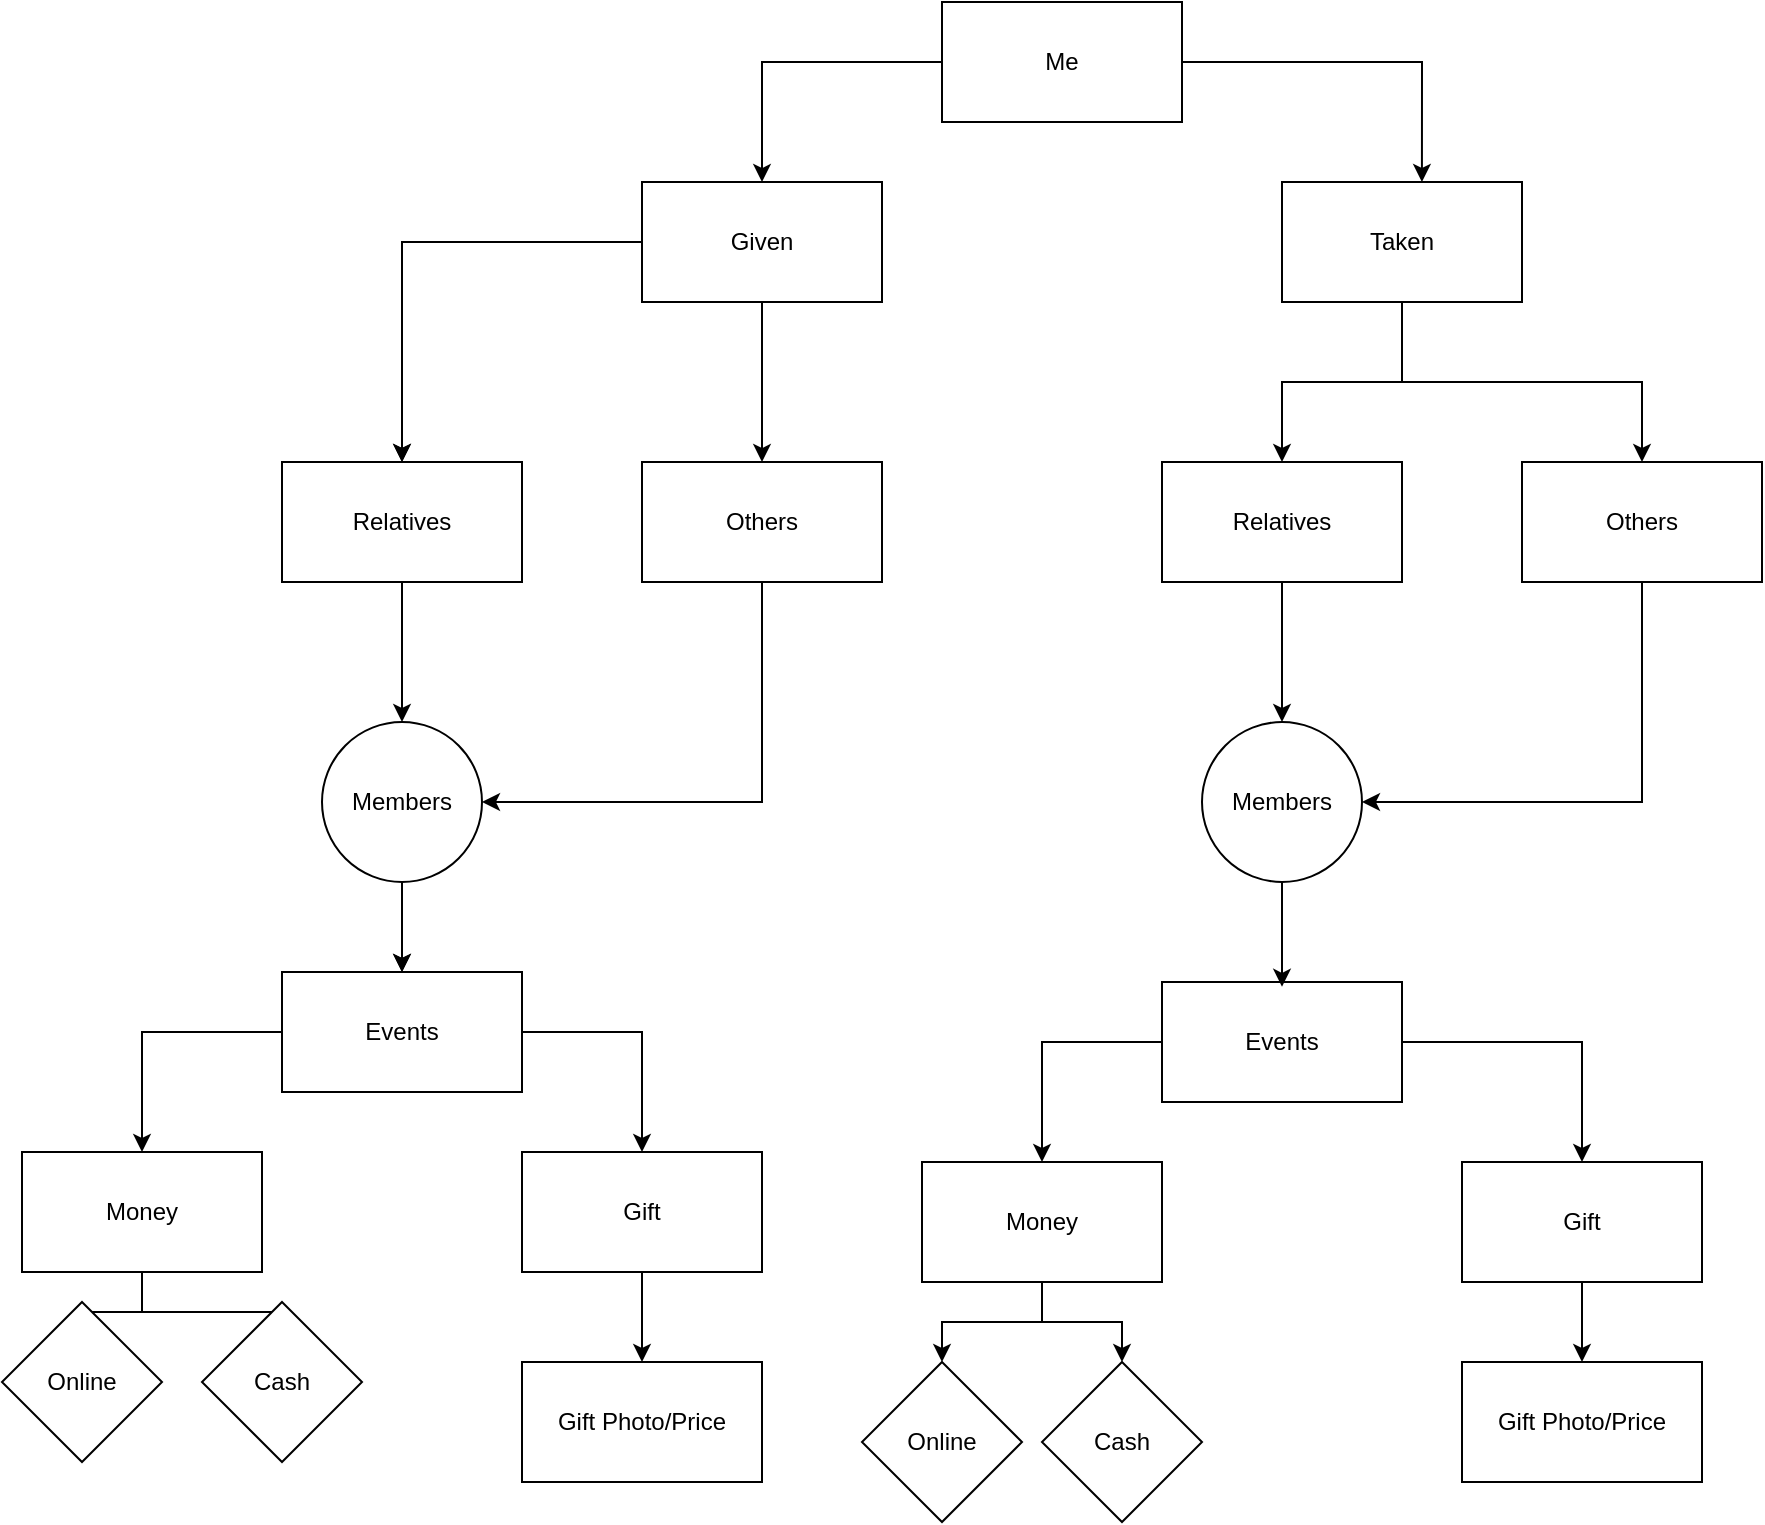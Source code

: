 <mxfile version="24.1.0" type="github">
  <diagram id="C5RBs43oDa-KdzZeNtuy" name="Page-1">
    <mxGraphModel dx="1050" dy="1691" grid="1" gridSize="10" guides="1" tooltips="1" connect="1" arrows="1" fold="1" page="1" pageScale="1" pageWidth="827" pageHeight="1169" math="0" shadow="0">
      <root>
        <mxCell id="WIyWlLk6GJQsqaUBKTNV-0" />
        <mxCell id="WIyWlLk6GJQsqaUBKTNV-1" parent="WIyWlLk6GJQsqaUBKTNV-0" />
        <mxCell id="Tss-41l0JrVJTf4lP66e-5" value="" style="edgeStyle=orthogonalEdgeStyle;rounded=0;orthogonalLoop=1;jettySize=auto;html=1;" edge="1" parent="WIyWlLk6GJQsqaUBKTNV-1" source="Tss-41l0JrVJTf4lP66e-1" target="Tss-41l0JrVJTf4lP66e-4">
          <mxGeometry relative="1" as="geometry" />
        </mxCell>
        <mxCell id="Tss-41l0JrVJTf4lP66e-6" value="" style="edgeStyle=orthogonalEdgeStyle;rounded=0;orthogonalLoop=1;jettySize=auto;html=1;" edge="1" parent="WIyWlLk6GJQsqaUBKTNV-1" source="Tss-41l0JrVJTf4lP66e-1" target="Tss-41l0JrVJTf4lP66e-4">
          <mxGeometry relative="1" as="geometry" />
        </mxCell>
        <mxCell id="Tss-41l0JrVJTf4lP66e-8" value="" style="edgeStyle=orthogonalEdgeStyle;rounded=0;orthogonalLoop=1;jettySize=auto;html=1;" edge="1" parent="WIyWlLk6GJQsqaUBKTNV-1" source="Tss-41l0JrVJTf4lP66e-1" target="Tss-41l0JrVJTf4lP66e-7">
          <mxGeometry relative="1" as="geometry" />
        </mxCell>
        <mxCell id="Tss-41l0JrVJTf4lP66e-1" value="Given" style="rounded=0;whiteSpace=wrap;html=1;" vertex="1" parent="WIyWlLk6GJQsqaUBKTNV-1">
          <mxGeometry x="320" y="70" width="120" height="60" as="geometry" />
        </mxCell>
        <mxCell id="Tss-41l0JrVJTf4lP66e-66" style="edgeStyle=orthogonalEdgeStyle;rounded=0;orthogonalLoop=1;jettySize=auto;html=1;exitX=0.5;exitY=1;exitDx=0;exitDy=0;entryX=0.5;entryY=0;entryDx=0;entryDy=0;" edge="1" parent="WIyWlLk6GJQsqaUBKTNV-1" source="Tss-41l0JrVJTf4lP66e-2" target="Tss-41l0JrVJTf4lP66e-22">
          <mxGeometry relative="1" as="geometry">
            <Array as="points">
              <mxPoint x="700" y="170" />
              <mxPoint x="640" y="170" />
            </Array>
          </mxGeometry>
        </mxCell>
        <mxCell id="Tss-41l0JrVJTf4lP66e-67" style="edgeStyle=orthogonalEdgeStyle;rounded=0;orthogonalLoop=1;jettySize=auto;html=1;exitX=0.5;exitY=1;exitDx=0;exitDy=0;entryX=0.5;entryY=0;entryDx=0;entryDy=0;" edge="1" parent="WIyWlLk6GJQsqaUBKTNV-1" source="Tss-41l0JrVJTf4lP66e-2" target="Tss-41l0JrVJTf4lP66e-23">
          <mxGeometry relative="1" as="geometry" />
        </mxCell>
        <mxCell id="Tss-41l0JrVJTf4lP66e-2" value="Taken" style="whiteSpace=wrap;html=1;rounded=0;" vertex="1" parent="WIyWlLk6GJQsqaUBKTNV-1">
          <mxGeometry x="640" y="70" width="120" height="60" as="geometry" />
        </mxCell>
        <mxCell id="Tss-41l0JrVJTf4lP66e-10" value="" style="edgeStyle=orthogonalEdgeStyle;rounded=0;orthogonalLoop=1;jettySize=auto;html=1;" edge="1" parent="WIyWlLk6GJQsqaUBKTNV-1" source="Tss-41l0JrVJTf4lP66e-4" target="Tss-41l0JrVJTf4lP66e-9">
          <mxGeometry relative="1" as="geometry" />
        </mxCell>
        <mxCell id="Tss-41l0JrVJTf4lP66e-4" value="Relatives" style="rounded=0;whiteSpace=wrap;html=1;" vertex="1" parent="WIyWlLk6GJQsqaUBKTNV-1">
          <mxGeometry x="140" y="210" width="120" height="60" as="geometry" />
        </mxCell>
        <mxCell id="Tss-41l0JrVJTf4lP66e-69" style="edgeStyle=orthogonalEdgeStyle;rounded=0;orthogonalLoop=1;jettySize=auto;html=1;exitX=0.5;exitY=1;exitDx=0;exitDy=0;entryX=1;entryY=0.5;entryDx=0;entryDy=0;" edge="1" parent="WIyWlLk6GJQsqaUBKTNV-1" source="Tss-41l0JrVJTf4lP66e-7" target="Tss-41l0JrVJTf4lP66e-9">
          <mxGeometry relative="1" as="geometry" />
        </mxCell>
        <mxCell id="Tss-41l0JrVJTf4lP66e-7" value="Others" style="rounded=0;whiteSpace=wrap;html=1;" vertex="1" parent="WIyWlLk6GJQsqaUBKTNV-1">
          <mxGeometry x="320" y="210" width="120" height="60" as="geometry" />
        </mxCell>
        <mxCell id="Tss-41l0JrVJTf4lP66e-12" value="" style="edgeStyle=orthogonalEdgeStyle;rounded=0;orthogonalLoop=1;jettySize=auto;html=1;" edge="1" parent="WIyWlLk6GJQsqaUBKTNV-1" source="Tss-41l0JrVJTf4lP66e-38" target="Tss-41l0JrVJTf4lP66e-11">
          <mxGeometry relative="1" as="geometry" />
        </mxCell>
        <mxCell id="Tss-41l0JrVJTf4lP66e-14" value="" style="edgeStyle=orthogonalEdgeStyle;rounded=0;orthogonalLoop=1;jettySize=auto;html=1;exitX=1;exitY=0.5;exitDx=0;exitDy=0;" edge="1" parent="WIyWlLk6GJQsqaUBKTNV-1" source="Tss-41l0JrVJTf4lP66e-38" target="Tss-41l0JrVJTf4lP66e-13">
          <mxGeometry relative="1" as="geometry" />
        </mxCell>
        <mxCell id="Tss-41l0JrVJTf4lP66e-39" value="" style="edgeStyle=orthogonalEdgeStyle;rounded=0;orthogonalLoop=1;jettySize=auto;html=1;" edge="1" parent="WIyWlLk6GJQsqaUBKTNV-1" source="Tss-41l0JrVJTf4lP66e-9" target="Tss-41l0JrVJTf4lP66e-38">
          <mxGeometry relative="1" as="geometry" />
        </mxCell>
        <mxCell id="Tss-41l0JrVJTf4lP66e-9" value="Members" style="ellipse;whiteSpace=wrap;html=1;rounded=0;" vertex="1" parent="WIyWlLk6GJQsqaUBKTNV-1">
          <mxGeometry x="160" y="340" width="80" height="80" as="geometry" />
        </mxCell>
        <mxCell id="Tss-41l0JrVJTf4lP66e-16" value="" style="edgeStyle=orthogonalEdgeStyle;rounded=0;orthogonalLoop=1;jettySize=auto;html=1;" edge="1" parent="WIyWlLk6GJQsqaUBKTNV-1" source="Tss-41l0JrVJTf4lP66e-11" target="Tss-41l0JrVJTf4lP66e-15">
          <mxGeometry relative="1" as="geometry" />
        </mxCell>
        <mxCell id="Tss-41l0JrVJTf4lP66e-20" value="" style="edgeStyle=orthogonalEdgeStyle;rounded=0;orthogonalLoop=1;jettySize=auto;html=1;" edge="1" parent="WIyWlLk6GJQsqaUBKTNV-1" source="Tss-41l0JrVJTf4lP66e-11" target="Tss-41l0JrVJTf4lP66e-19">
          <mxGeometry relative="1" as="geometry" />
        </mxCell>
        <mxCell id="Tss-41l0JrVJTf4lP66e-11" value="Money" style="whiteSpace=wrap;html=1;rounded=0;" vertex="1" parent="WIyWlLk6GJQsqaUBKTNV-1">
          <mxGeometry x="10" y="555" width="120" height="60" as="geometry" />
        </mxCell>
        <mxCell id="Tss-41l0JrVJTf4lP66e-18" value="" style="edgeStyle=orthogonalEdgeStyle;rounded=0;orthogonalLoop=1;jettySize=auto;html=1;" edge="1" parent="WIyWlLk6GJQsqaUBKTNV-1" source="Tss-41l0JrVJTf4lP66e-13" target="Tss-41l0JrVJTf4lP66e-17">
          <mxGeometry relative="1" as="geometry" />
        </mxCell>
        <mxCell id="Tss-41l0JrVJTf4lP66e-13" value="Gift" style="whiteSpace=wrap;html=1;rounded=0;" vertex="1" parent="WIyWlLk6GJQsqaUBKTNV-1">
          <mxGeometry x="260" y="555" width="120" height="60" as="geometry" />
        </mxCell>
        <mxCell id="Tss-41l0JrVJTf4lP66e-15" value="Online" style="rhombus;whiteSpace=wrap;html=1;rounded=0;" vertex="1" parent="WIyWlLk6GJQsqaUBKTNV-1">
          <mxGeometry y="630" width="80" height="80" as="geometry" />
        </mxCell>
        <mxCell id="Tss-41l0JrVJTf4lP66e-17" value="Gift Photo/Price" style="whiteSpace=wrap;html=1;rounded=0;" vertex="1" parent="WIyWlLk6GJQsqaUBKTNV-1">
          <mxGeometry x="260" y="660" width="120" height="60" as="geometry" />
        </mxCell>
        <mxCell id="Tss-41l0JrVJTf4lP66e-19" value="Cash" style="rhombus;whiteSpace=wrap;html=1;rounded=0;" vertex="1" parent="WIyWlLk6GJQsqaUBKTNV-1">
          <mxGeometry x="100" y="630" width="80" height="80" as="geometry" />
        </mxCell>
        <mxCell id="Tss-41l0JrVJTf4lP66e-21" value="" style="edgeStyle=orthogonalEdgeStyle;rounded=0;orthogonalLoop=1;jettySize=auto;html=1;" edge="1" parent="WIyWlLk6GJQsqaUBKTNV-1" source="Tss-41l0JrVJTf4lP66e-22" target="Tss-41l0JrVJTf4lP66e-26">
          <mxGeometry relative="1" as="geometry" />
        </mxCell>
        <mxCell id="Tss-41l0JrVJTf4lP66e-22" value="Relatives" style="rounded=0;whiteSpace=wrap;html=1;" vertex="1" parent="WIyWlLk6GJQsqaUBKTNV-1">
          <mxGeometry x="580" y="210" width="120" height="60" as="geometry" />
        </mxCell>
        <mxCell id="Tss-41l0JrVJTf4lP66e-68" style="edgeStyle=orthogonalEdgeStyle;rounded=0;orthogonalLoop=1;jettySize=auto;html=1;exitX=0.5;exitY=1;exitDx=0;exitDy=0;entryX=1;entryY=0.5;entryDx=0;entryDy=0;" edge="1" parent="WIyWlLk6GJQsqaUBKTNV-1" source="Tss-41l0JrVJTf4lP66e-23" target="Tss-41l0JrVJTf4lP66e-26">
          <mxGeometry relative="1" as="geometry" />
        </mxCell>
        <mxCell id="Tss-41l0JrVJTf4lP66e-23" value="Others" style="rounded=0;whiteSpace=wrap;html=1;" vertex="1" parent="WIyWlLk6GJQsqaUBKTNV-1">
          <mxGeometry x="760" y="210" width="120" height="60" as="geometry" />
        </mxCell>
        <mxCell id="Tss-41l0JrVJTf4lP66e-26" value="Members" style="ellipse;whiteSpace=wrap;html=1;rounded=0;" vertex="1" parent="WIyWlLk6GJQsqaUBKTNV-1">
          <mxGeometry x="600" y="340" width="80" height="80" as="geometry" />
        </mxCell>
        <mxCell id="Tss-41l0JrVJTf4lP66e-40" value="" style="edgeStyle=orthogonalEdgeStyle;rounded=0;orthogonalLoop=1;jettySize=auto;html=1;" edge="1" parent="WIyWlLk6GJQsqaUBKTNV-1" source="Tss-41l0JrVJTf4lP66e-9" target="Tss-41l0JrVJTf4lP66e-38">
          <mxGeometry relative="1" as="geometry">
            <mxPoint x="190" y="420" as="sourcePoint" />
            <mxPoint x="170" y="585" as="targetPoint" />
          </mxGeometry>
        </mxCell>
        <mxCell id="Tss-41l0JrVJTf4lP66e-38" value="Events" style="whiteSpace=wrap;html=1;rounded=0;" vertex="1" parent="WIyWlLk6GJQsqaUBKTNV-1">
          <mxGeometry x="140" y="465" width="120" height="60" as="geometry" />
        </mxCell>
        <mxCell id="Tss-41l0JrVJTf4lP66e-41" style="edgeStyle=orthogonalEdgeStyle;rounded=0;orthogonalLoop=1;jettySize=auto;html=1;exitX=0.5;exitY=1;exitDx=0;exitDy=0;" edge="1" parent="WIyWlLk6GJQsqaUBKTNV-1" source="Tss-41l0JrVJTf4lP66e-17" target="Tss-41l0JrVJTf4lP66e-17">
          <mxGeometry relative="1" as="geometry" />
        </mxCell>
        <mxCell id="Tss-41l0JrVJTf4lP66e-49" value="" style="edgeStyle=orthogonalEdgeStyle;rounded=0;orthogonalLoop=1;jettySize=auto;html=1;exitX=0;exitY=0.5;exitDx=0;exitDy=0;" edge="1" parent="WIyWlLk6GJQsqaUBKTNV-1" source="Tss-41l0JrVJTf4lP66e-61" target="Tss-41l0JrVJTf4lP66e-54">
          <mxGeometry relative="1" as="geometry" />
        </mxCell>
        <mxCell id="Tss-41l0JrVJTf4lP66e-50" value="" style="edgeStyle=orthogonalEdgeStyle;rounded=0;orthogonalLoop=1;jettySize=auto;html=1;exitX=1;exitY=0.5;exitDx=0;exitDy=0;" edge="1" parent="WIyWlLk6GJQsqaUBKTNV-1" source="Tss-41l0JrVJTf4lP66e-61" target="Tss-41l0JrVJTf4lP66e-56">
          <mxGeometry relative="1" as="geometry" />
        </mxCell>
        <mxCell id="Tss-41l0JrVJTf4lP66e-52" value="" style="edgeStyle=orthogonalEdgeStyle;rounded=0;orthogonalLoop=1;jettySize=auto;html=1;" edge="1" parent="WIyWlLk6GJQsqaUBKTNV-1" source="Tss-41l0JrVJTf4lP66e-54" target="Tss-41l0JrVJTf4lP66e-57">
          <mxGeometry relative="1" as="geometry" />
        </mxCell>
        <mxCell id="Tss-41l0JrVJTf4lP66e-53" value="" style="edgeStyle=orthogonalEdgeStyle;rounded=0;orthogonalLoop=1;jettySize=auto;html=1;" edge="1" parent="WIyWlLk6GJQsqaUBKTNV-1" source="Tss-41l0JrVJTf4lP66e-54" target="Tss-41l0JrVJTf4lP66e-59">
          <mxGeometry relative="1" as="geometry" />
        </mxCell>
        <mxCell id="Tss-41l0JrVJTf4lP66e-54" value="Money" style="whiteSpace=wrap;html=1;rounded=0;" vertex="1" parent="WIyWlLk6GJQsqaUBKTNV-1">
          <mxGeometry x="460" y="560" width="120" height="60" as="geometry" />
        </mxCell>
        <mxCell id="Tss-41l0JrVJTf4lP66e-55" value="" style="edgeStyle=orthogonalEdgeStyle;rounded=0;orthogonalLoop=1;jettySize=auto;html=1;" edge="1" parent="WIyWlLk6GJQsqaUBKTNV-1" source="Tss-41l0JrVJTf4lP66e-56" target="Tss-41l0JrVJTf4lP66e-58">
          <mxGeometry relative="1" as="geometry" />
        </mxCell>
        <mxCell id="Tss-41l0JrVJTf4lP66e-56" value="Gift" style="whiteSpace=wrap;html=1;rounded=0;" vertex="1" parent="WIyWlLk6GJQsqaUBKTNV-1">
          <mxGeometry x="730" y="560" width="120" height="60" as="geometry" />
        </mxCell>
        <mxCell id="Tss-41l0JrVJTf4lP66e-57" value="Online" style="rhombus;whiteSpace=wrap;html=1;rounded=0;" vertex="1" parent="WIyWlLk6GJQsqaUBKTNV-1">
          <mxGeometry x="430" y="660" width="80" height="80" as="geometry" />
        </mxCell>
        <mxCell id="Tss-41l0JrVJTf4lP66e-58" value="Gift Photo/Price" style="whiteSpace=wrap;html=1;rounded=0;" vertex="1" parent="WIyWlLk6GJQsqaUBKTNV-1">
          <mxGeometry x="730" y="660" width="120" height="60" as="geometry" />
        </mxCell>
        <mxCell id="Tss-41l0JrVJTf4lP66e-59" value="Cash" style="rhombus;whiteSpace=wrap;html=1;rounded=0;" vertex="1" parent="WIyWlLk6GJQsqaUBKTNV-1">
          <mxGeometry x="520" y="660" width="80" height="80" as="geometry" />
        </mxCell>
        <mxCell id="Tss-41l0JrVJTf4lP66e-61" value="Events" style="whiteSpace=wrap;html=1;rounded=0;" vertex="1" parent="WIyWlLk6GJQsqaUBKTNV-1">
          <mxGeometry x="580" y="470" width="120" height="60" as="geometry" />
        </mxCell>
        <mxCell id="Tss-41l0JrVJTf4lP66e-62" style="edgeStyle=orthogonalEdgeStyle;rounded=0;orthogonalLoop=1;jettySize=auto;html=1;exitX=0.5;exitY=1;exitDx=0;exitDy=0;" edge="1" parent="WIyWlLk6GJQsqaUBKTNV-1" source="Tss-41l0JrVJTf4lP66e-58" target="Tss-41l0JrVJTf4lP66e-58">
          <mxGeometry relative="1" as="geometry" />
        </mxCell>
        <mxCell id="Tss-41l0JrVJTf4lP66e-64" style="edgeStyle=orthogonalEdgeStyle;rounded=0;orthogonalLoop=1;jettySize=auto;html=1;exitX=0;exitY=0.5;exitDx=0;exitDy=0;entryX=0.5;entryY=0;entryDx=0;entryDy=0;" edge="1" parent="WIyWlLk6GJQsqaUBKTNV-1" source="Tss-41l0JrVJTf4lP66e-63" target="Tss-41l0JrVJTf4lP66e-1">
          <mxGeometry relative="1" as="geometry" />
        </mxCell>
        <mxCell id="Tss-41l0JrVJTf4lP66e-63" value="Me" style="rounded=0;whiteSpace=wrap;html=1;" vertex="1" parent="WIyWlLk6GJQsqaUBKTNV-1">
          <mxGeometry x="470" y="-20" width="120" height="60" as="geometry" />
        </mxCell>
        <mxCell id="Tss-41l0JrVJTf4lP66e-65" style="edgeStyle=orthogonalEdgeStyle;rounded=0;orthogonalLoop=1;jettySize=auto;html=1;exitX=1;exitY=0.5;exitDx=0;exitDy=0;entryX=0.583;entryY=0;entryDx=0;entryDy=0;entryPerimeter=0;" edge="1" parent="WIyWlLk6GJQsqaUBKTNV-1" source="Tss-41l0JrVJTf4lP66e-63" target="Tss-41l0JrVJTf4lP66e-2">
          <mxGeometry relative="1" as="geometry" />
        </mxCell>
        <mxCell id="Tss-41l0JrVJTf4lP66e-70" style="edgeStyle=orthogonalEdgeStyle;rounded=0;orthogonalLoop=1;jettySize=auto;html=1;exitX=0.5;exitY=1;exitDx=0;exitDy=0;entryX=0.5;entryY=0.04;entryDx=0;entryDy=0;entryPerimeter=0;" edge="1" parent="WIyWlLk6GJQsqaUBKTNV-1" source="Tss-41l0JrVJTf4lP66e-26" target="Tss-41l0JrVJTf4lP66e-61">
          <mxGeometry relative="1" as="geometry" />
        </mxCell>
      </root>
    </mxGraphModel>
  </diagram>
</mxfile>
